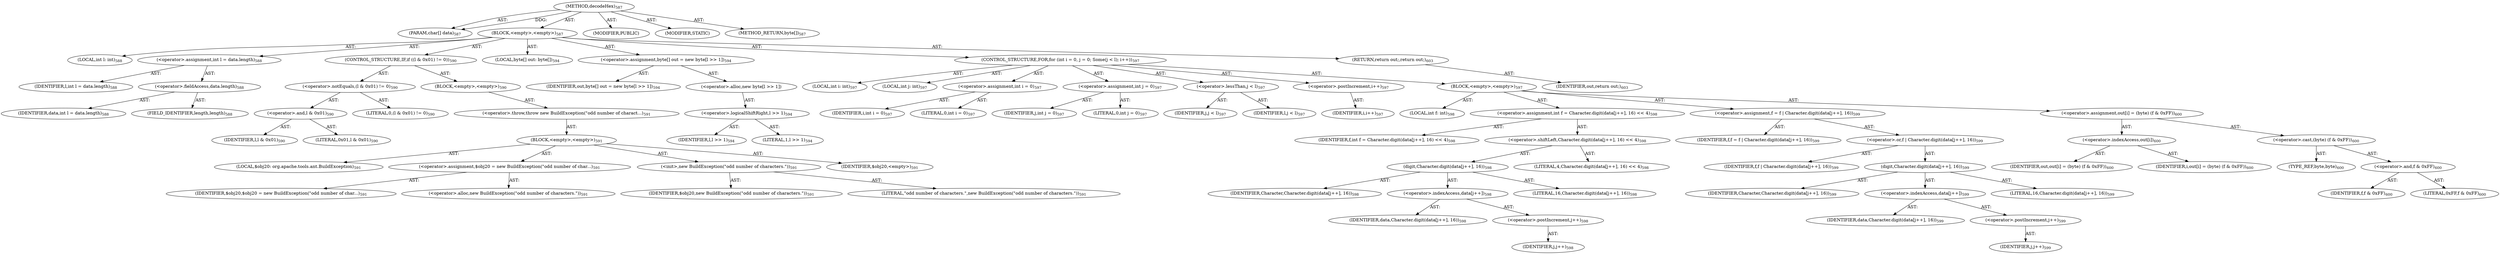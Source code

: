 digraph "decodeHex" {  
"111669149714" [label = <(METHOD,decodeHex)<SUB>587</SUB>> ]
"115964117024" [label = <(PARAM,char[] data)<SUB>587</SUB>> ]
"25769803882" [label = <(BLOCK,&lt;empty&gt;,&lt;empty&gt;)<SUB>587</SUB>> ]
"94489280576" [label = <(LOCAL,int l: int)<SUB>588</SUB>> ]
"30064771519" [label = <(&lt;operator&gt;.assignment,int l = data.length)<SUB>588</SUB>> ]
"68719477106" [label = <(IDENTIFIER,l,int l = data.length)<SUB>588</SUB>> ]
"30064771520" [label = <(&lt;operator&gt;.fieldAccess,data.length)<SUB>588</SUB>> ]
"68719477107" [label = <(IDENTIFIER,data,int l = data.length)<SUB>588</SUB>> ]
"55834574945" [label = <(FIELD_IDENTIFIER,length,length)<SUB>588</SUB>> ]
"47244640324" [label = <(CONTROL_STRUCTURE,IF,if ((l &amp; 0x01) != 0))<SUB>590</SUB>> ]
"30064771521" [label = <(&lt;operator&gt;.notEquals,(l &amp; 0x01) != 0)<SUB>590</SUB>> ]
"30064771522" [label = <(&lt;operator&gt;.and,l &amp; 0x01)<SUB>590</SUB>> ]
"68719477108" [label = <(IDENTIFIER,l,l &amp; 0x01)<SUB>590</SUB>> ]
"90194313288" [label = <(LITERAL,0x01,l &amp; 0x01)<SUB>590</SUB>> ]
"90194313289" [label = <(LITERAL,0,(l &amp; 0x01) != 0)<SUB>590</SUB>> ]
"25769803883" [label = <(BLOCK,&lt;empty&gt;,&lt;empty&gt;)<SUB>590</SUB>> ]
"30064771523" [label = <(&lt;operator&gt;.throw,throw new BuildException(&quot;odd number of charact...)<SUB>591</SUB>> ]
"25769803884" [label = <(BLOCK,&lt;empty&gt;,&lt;empty&gt;)<SUB>591</SUB>> ]
"94489280577" [label = <(LOCAL,$obj20: org.apache.tools.ant.BuildException)<SUB>591</SUB>> ]
"30064771524" [label = <(&lt;operator&gt;.assignment,$obj20 = new BuildException(&quot;odd number of char...)<SUB>591</SUB>> ]
"68719477109" [label = <(IDENTIFIER,$obj20,$obj20 = new BuildException(&quot;odd number of char...)<SUB>591</SUB>> ]
"30064771525" [label = <(&lt;operator&gt;.alloc,new BuildException(&quot;odd number of characters.&quot;))<SUB>591</SUB>> ]
"30064771526" [label = <(&lt;init&gt;,new BuildException(&quot;odd number of characters.&quot;))<SUB>591</SUB>> ]
"68719477110" [label = <(IDENTIFIER,$obj20,new BuildException(&quot;odd number of characters.&quot;))<SUB>591</SUB>> ]
"90194313290" [label = <(LITERAL,&quot;odd number of characters.&quot;,new BuildException(&quot;odd number of characters.&quot;))<SUB>591</SUB>> ]
"68719477111" [label = <(IDENTIFIER,$obj20,&lt;empty&gt;)<SUB>591</SUB>> ]
"94489280578" [label = <(LOCAL,byte[] out: byte[])<SUB>594</SUB>> ]
"30064771527" [label = <(&lt;operator&gt;.assignment,byte[] out = new byte[l &gt;&gt; 1])<SUB>594</SUB>> ]
"68719477112" [label = <(IDENTIFIER,out,byte[] out = new byte[l &gt;&gt; 1])<SUB>594</SUB>> ]
"30064771528" [label = <(&lt;operator&gt;.alloc,new byte[l &gt;&gt; 1])> ]
"30064771529" [label = <(&lt;operator&gt;.logicalShiftRight,l &gt;&gt; 1)<SUB>594</SUB>> ]
"68719477113" [label = <(IDENTIFIER,l,l &gt;&gt; 1)<SUB>594</SUB>> ]
"90194313291" [label = <(LITERAL,1,l &gt;&gt; 1)<SUB>594</SUB>> ]
"47244640325" [label = <(CONTROL_STRUCTURE,FOR,for (int i = 0, j = 0; Some(j &lt; l); i++))<SUB>597</SUB>> ]
"94489280579" [label = <(LOCAL,int i: int)<SUB>597</SUB>> ]
"94489280580" [label = <(LOCAL,int j: int)<SUB>597</SUB>> ]
"30064771530" [label = <(&lt;operator&gt;.assignment,int i = 0)<SUB>597</SUB>> ]
"68719477114" [label = <(IDENTIFIER,i,int i = 0)<SUB>597</SUB>> ]
"90194313292" [label = <(LITERAL,0,int i = 0)<SUB>597</SUB>> ]
"30064771531" [label = <(&lt;operator&gt;.assignment,int j = 0)<SUB>597</SUB>> ]
"68719477115" [label = <(IDENTIFIER,j,int j = 0)<SUB>597</SUB>> ]
"90194313293" [label = <(LITERAL,0,int j = 0)<SUB>597</SUB>> ]
"30064771532" [label = <(&lt;operator&gt;.lessThan,j &lt; l)<SUB>597</SUB>> ]
"68719477116" [label = <(IDENTIFIER,j,j &lt; l)<SUB>597</SUB>> ]
"68719477117" [label = <(IDENTIFIER,l,j &lt; l)<SUB>597</SUB>> ]
"30064771533" [label = <(&lt;operator&gt;.postIncrement,i++)<SUB>597</SUB>> ]
"68719477118" [label = <(IDENTIFIER,i,i++)<SUB>597</SUB>> ]
"25769803885" [label = <(BLOCK,&lt;empty&gt;,&lt;empty&gt;)<SUB>597</SUB>> ]
"94489280581" [label = <(LOCAL,int f: int)<SUB>598</SUB>> ]
"30064771534" [label = <(&lt;operator&gt;.assignment,int f = Character.digit(data[j++], 16) &lt;&lt; 4)<SUB>598</SUB>> ]
"68719477119" [label = <(IDENTIFIER,f,int f = Character.digit(data[j++], 16) &lt;&lt; 4)<SUB>598</SUB>> ]
"30064771535" [label = <(&lt;operator&gt;.shiftLeft,Character.digit(data[j++], 16) &lt;&lt; 4)<SUB>598</SUB>> ]
"30064771536" [label = <(digit,Character.digit(data[j++], 16))<SUB>598</SUB>> ]
"68719477120" [label = <(IDENTIFIER,Character,Character.digit(data[j++], 16))<SUB>598</SUB>> ]
"30064771537" [label = <(&lt;operator&gt;.indexAccess,data[j++])<SUB>598</SUB>> ]
"68719477121" [label = <(IDENTIFIER,data,Character.digit(data[j++], 16))<SUB>598</SUB>> ]
"30064771538" [label = <(&lt;operator&gt;.postIncrement,j++)<SUB>598</SUB>> ]
"68719477122" [label = <(IDENTIFIER,j,j++)<SUB>598</SUB>> ]
"90194313294" [label = <(LITERAL,16,Character.digit(data[j++], 16))<SUB>598</SUB>> ]
"90194313295" [label = <(LITERAL,4,Character.digit(data[j++], 16) &lt;&lt; 4)<SUB>598</SUB>> ]
"30064771539" [label = <(&lt;operator&gt;.assignment,f = f | Character.digit(data[j++], 16))<SUB>599</SUB>> ]
"68719477123" [label = <(IDENTIFIER,f,f = f | Character.digit(data[j++], 16))<SUB>599</SUB>> ]
"30064771540" [label = <(&lt;operator&gt;.or,f | Character.digit(data[j++], 16))<SUB>599</SUB>> ]
"68719477124" [label = <(IDENTIFIER,f,f | Character.digit(data[j++], 16))<SUB>599</SUB>> ]
"30064771541" [label = <(digit,Character.digit(data[j++], 16))<SUB>599</SUB>> ]
"68719477125" [label = <(IDENTIFIER,Character,Character.digit(data[j++], 16))<SUB>599</SUB>> ]
"30064771542" [label = <(&lt;operator&gt;.indexAccess,data[j++])<SUB>599</SUB>> ]
"68719477126" [label = <(IDENTIFIER,data,Character.digit(data[j++], 16))<SUB>599</SUB>> ]
"30064771543" [label = <(&lt;operator&gt;.postIncrement,j++)<SUB>599</SUB>> ]
"68719477127" [label = <(IDENTIFIER,j,j++)<SUB>599</SUB>> ]
"90194313296" [label = <(LITERAL,16,Character.digit(data[j++], 16))<SUB>599</SUB>> ]
"30064771544" [label = <(&lt;operator&gt;.assignment,out[i] = (byte) (f &amp; 0xFF))<SUB>600</SUB>> ]
"30064771545" [label = <(&lt;operator&gt;.indexAccess,out[i])<SUB>600</SUB>> ]
"68719477128" [label = <(IDENTIFIER,out,out[i] = (byte) (f &amp; 0xFF))<SUB>600</SUB>> ]
"68719477129" [label = <(IDENTIFIER,i,out[i] = (byte) (f &amp; 0xFF))<SUB>600</SUB>> ]
"30064771546" [label = <(&lt;operator&gt;.cast,(byte) (f &amp; 0xFF))<SUB>600</SUB>> ]
"180388626443" [label = <(TYPE_REF,byte,byte)<SUB>600</SUB>> ]
"30064771547" [label = <(&lt;operator&gt;.and,f &amp; 0xFF)<SUB>600</SUB>> ]
"68719477130" [label = <(IDENTIFIER,f,f &amp; 0xFF)<SUB>600</SUB>> ]
"90194313297" [label = <(LITERAL,0xFF,f &amp; 0xFF)<SUB>600</SUB>> ]
"146028888069" [label = <(RETURN,return out;,return out;)<SUB>603</SUB>> ]
"68719477131" [label = <(IDENTIFIER,out,return out;)<SUB>603</SUB>> ]
"133143986228" [label = <(MODIFIER,PUBLIC)> ]
"133143986229" [label = <(MODIFIER,STATIC)> ]
"128849018898" [label = <(METHOD_RETURN,byte[])<SUB>587</SUB>> ]
  "111669149714" -> "115964117024"  [ label = "AST: "] 
  "111669149714" -> "25769803882"  [ label = "AST: "] 
  "111669149714" -> "133143986228"  [ label = "AST: "] 
  "111669149714" -> "133143986229"  [ label = "AST: "] 
  "111669149714" -> "128849018898"  [ label = "AST: "] 
  "25769803882" -> "94489280576"  [ label = "AST: "] 
  "25769803882" -> "30064771519"  [ label = "AST: "] 
  "25769803882" -> "47244640324"  [ label = "AST: "] 
  "25769803882" -> "94489280578"  [ label = "AST: "] 
  "25769803882" -> "30064771527"  [ label = "AST: "] 
  "25769803882" -> "47244640325"  [ label = "AST: "] 
  "25769803882" -> "146028888069"  [ label = "AST: "] 
  "30064771519" -> "68719477106"  [ label = "AST: "] 
  "30064771519" -> "30064771520"  [ label = "AST: "] 
  "30064771520" -> "68719477107"  [ label = "AST: "] 
  "30064771520" -> "55834574945"  [ label = "AST: "] 
  "47244640324" -> "30064771521"  [ label = "AST: "] 
  "47244640324" -> "25769803883"  [ label = "AST: "] 
  "30064771521" -> "30064771522"  [ label = "AST: "] 
  "30064771521" -> "90194313289"  [ label = "AST: "] 
  "30064771522" -> "68719477108"  [ label = "AST: "] 
  "30064771522" -> "90194313288"  [ label = "AST: "] 
  "25769803883" -> "30064771523"  [ label = "AST: "] 
  "30064771523" -> "25769803884"  [ label = "AST: "] 
  "25769803884" -> "94489280577"  [ label = "AST: "] 
  "25769803884" -> "30064771524"  [ label = "AST: "] 
  "25769803884" -> "30064771526"  [ label = "AST: "] 
  "25769803884" -> "68719477111"  [ label = "AST: "] 
  "30064771524" -> "68719477109"  [ label = "AST: "] 
  "30064771524" -> "30064771525"  [ label = "AST: "] 
  "30064771526" -> "68719477110"  [ label = "AST: "] 
  "30064771526" -> "90194313290"  [ label = "AST: "] 
  "30064771527" -> "68719477112"  [ label = "AST: "] 
  "30064771527" -> "30064771528"  [ label = "AST: "] 
  "30064771528" -> "30064771529"  [ label = "AST: "] 
  "30064771529" -> "68719477113"  [ label = "AST: "] 
  "30064771529" -> "90194313291"  [ label = "AST: "] 
  "47244640325" -> "94489280579"  [ label = "AST: "] 
  "47244640325" -> "94489280580"  [ label = "AST: "] 
  "47244640325" -> "30064771530"  [ label = "AST: "] 
  "47244640325" -> "30064771531"  [ label = "AST: "] 
  "47244640325" -> "30064771532"  [ label = "AST: "] 
  "47244640325" -> "30064771533"  [ label = "AST: "] 
  "47244640325" -> "25769803885"  [ label = "AST: "] 
  "30064771530" -> "68719477114"  [ label = "AST: "] 
  "30064771530" -> "90194313292"  [ label = "AST: "] 
  "30064771531" -> "68719477115"  [ label = "AST: "] 
  "30064771531" -> "90194313293"  [ label = "AST: "] 
  "30064771532" -> "68719477116"  [ label = "AST: "] 
  "30064771532" -> "68719477117"  [ label = "AST: "] 
  "30064771533" -> "68719477118"  [ label = "AST: "] 
  "25769803885" -> "94489280581"  [ label = "AST: "] 
  "25769803885" -> "30064771534"  [ label = "AST: "] 
  "25769803885" -> "30064771539"  [ label = "AST: "] 
  "25769803885" -> "30064771544"  [ label = "AST: "] 
  "30064771534" -> "68719477119"  [ label = "AST: "] 
  "30064771534" -> "30064771535"  [ label = "AST: "] 
  "30064771535" -> "30064771536"  [ label = "AST: "] 
  "30064771535" -> "90194313295"  [ label = "AST: "] 
  "30064771536" -> "68719477120"  [ label = "AST: "] 
  "30064771536" -> "30064771537"  [ label = "AST: "] 
  "30064771536" -> "90194313294"  [ label = "AST: "] 
  "30064771537" -> "68719477121"  [ label = "AST: "] 
  "30064771537" -> "30064771538"  [ label = "AST: "] 
  "30064771538" -> "68719477122"  [ label = "AST: "] 
  "30064771539" -> "68719477123"  [ label = "AST: "] 
  "30064771539" -> "30064771540"  [ label = "AST: "] 
  "30064771540" -> "68719477124"  [ label = "AST: "] 
  "30064771540" -> "30064771541"  [ label = "AST: "] 
  "30064771541" -> "68719477125"  [ label = "AST: "] 
  "30064771541" -> "30064771542"  [ label = "AST: "] 
  "30064771541" -> "90194313296"  [ label = "AST: "] 
  "30064771542" -> "68719477126"  [ label = "AST: "] 
  "30064771542" -> "30064771543"  [ label = "AST: "] 
  "30064771543" -> "68719477127"  [ label = "AST: "] 
  "30064771544" -> "30064771545"  [ label = "AST: "] 
  "30064771544" -> "30064771546"  [ label = "AST: "] 
  "30064771545" -> "68719477128"  [ label = "AST: "] 
  "30064771545" -> "68719477129"  [ label = "AST: "] 
  "30064771546" -> "180388626443"  [ label = "AST: "] 
  "30064771546" -> "30064771547"  [ label = "AST: "] 
  "30064771547" -> "68719477130"  [ label = "AST: "] 
  "30064771547" -> "90194313297"  [ label = "AST: "] 
  "146028888069" -> "68719477131"  [ label = "AST: "] 
  "111669149714" -> "115964117024"  [ label = "DDG: "] 
}
